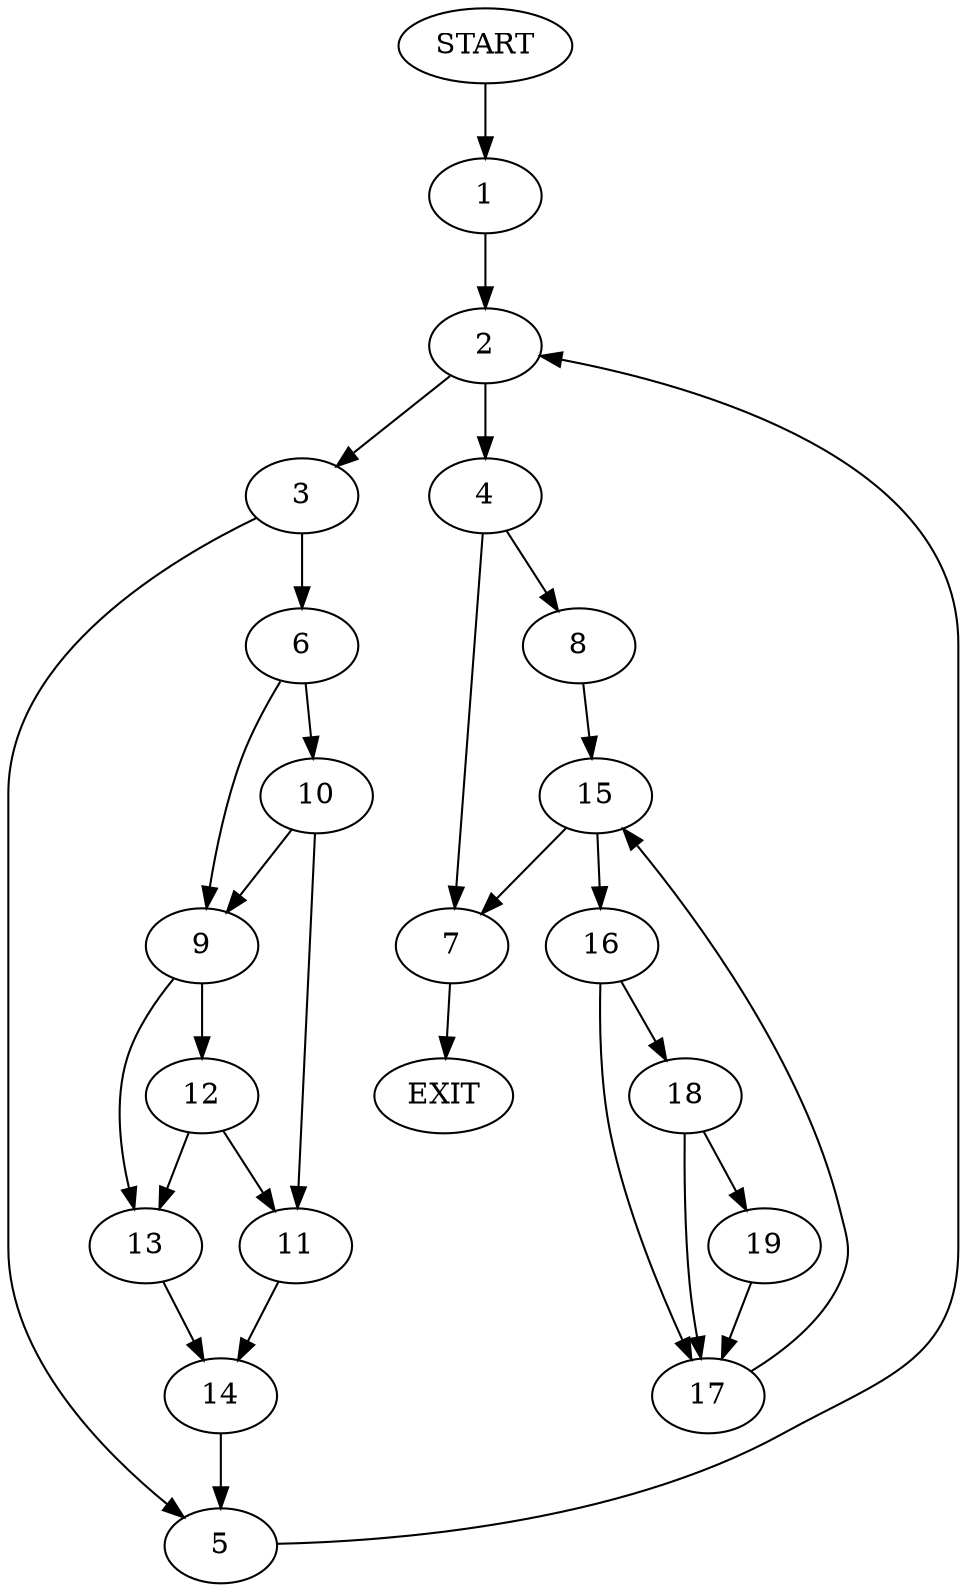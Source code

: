digraph {
0 [label="START"]
20 [label="EXIT"]
0 -> 1
1 -> 2
2 -> 3
2 -> 4
3 -> 5
3 -> 6
4 -> 7
4 -> 8
5 -> 2
6 -> 9
6 -> 10
10 -> 9
10 -> 11
9 -> 12
9 -> 13
11 -> 14
13 -> 14
12 -> 11
12 -> 13
14 -> 5
8 -> 15
7 -> 20
15 -> 7
15 -> 16
16 -> 17
16 -> 18
17 -> 15
18 -> 19
18 -> 17
19 -> 17
}

